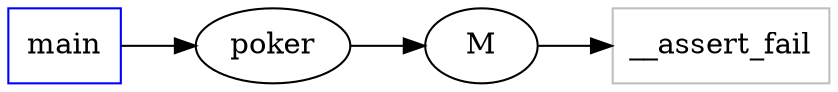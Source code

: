 digraph functioncalls {
rankdir=LR;

main [shape="box", color=blue];
__assert_fail [shape="box", color=grey];
M -> __assert_fail;
main -> poker;
poker -> M;
}
